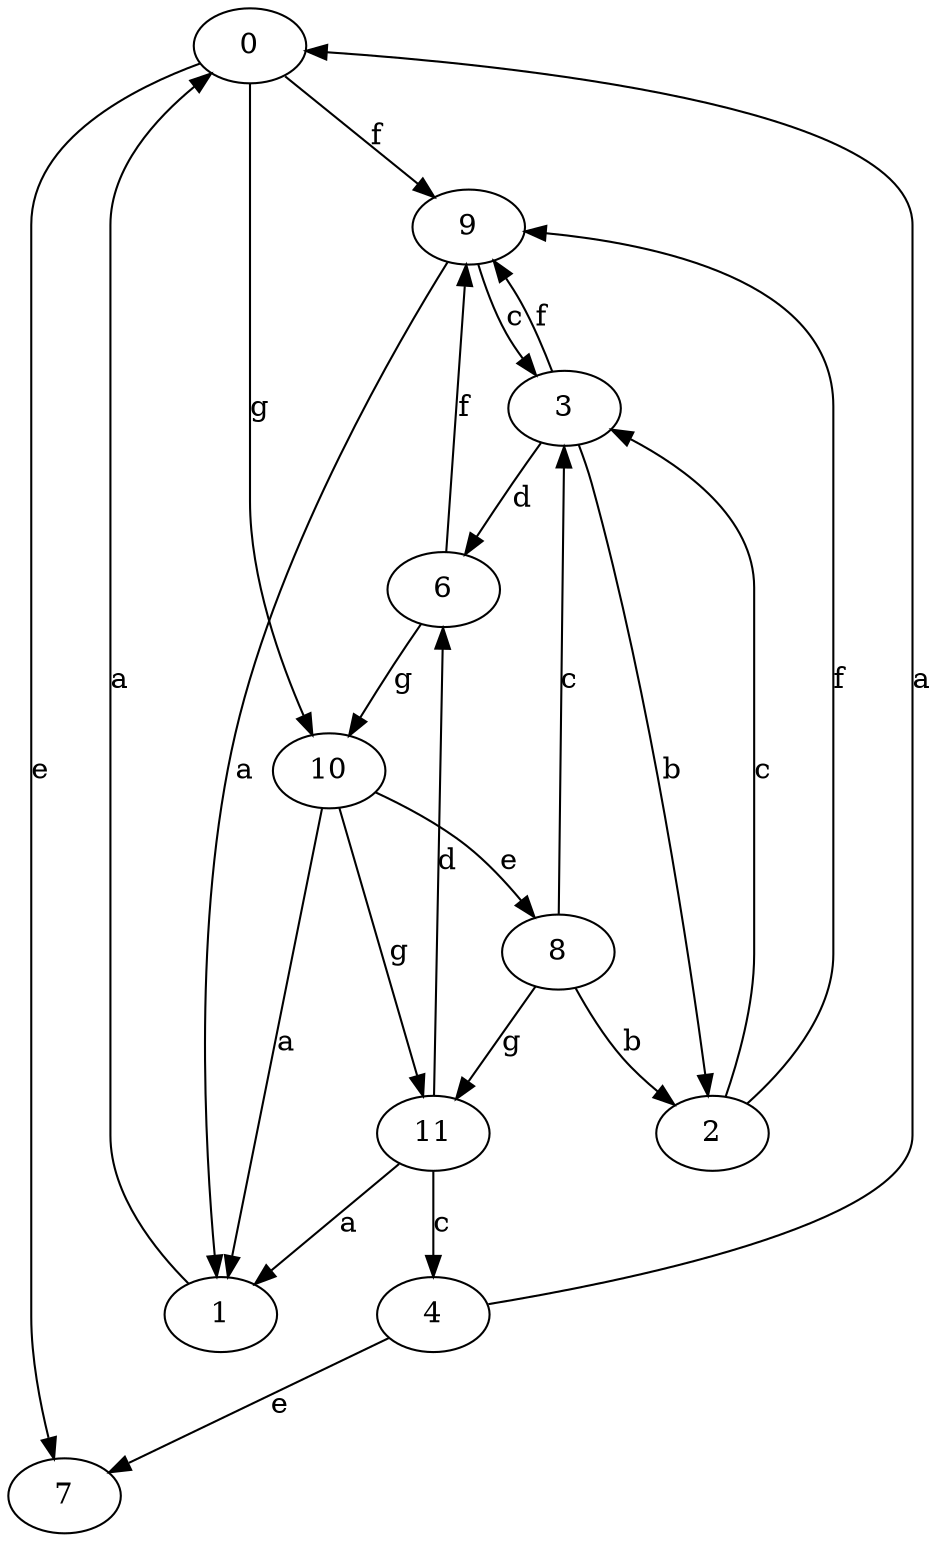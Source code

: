 strict digraph  {
0;
1;
2;
3;
4;
6;
7;
8;
9;
10;
11;
0 -> 7  [label=e];
0 -> 9  [label=f];
0 -> 10  [label=g];
1 -> 0  [label=a];
2 -> 3  [label=c];
2 -> 9  [label=f];
3 -> 2  [label=b];
3 -> 6  [label=d];
3 -> 9  [label=f];
4 -> 0  [label=a];
4 -> 7  [label=e];
6 -> 9  [label=f];
6 -> 10  [label=g];
8 -> 2  [label=b];
8 -> 3  [label=c];
8 -> 11  [label=g];
9 -> 1  [label=a];
9 -> 3  [label=c];
10 -> 1  [label=a];
10 -> 8  [label=e];
10 -> 11  [label=g];
11 -> 1  [label=a];
11 -> 4  [label=c];
11 -> 6  [label=d];
}
